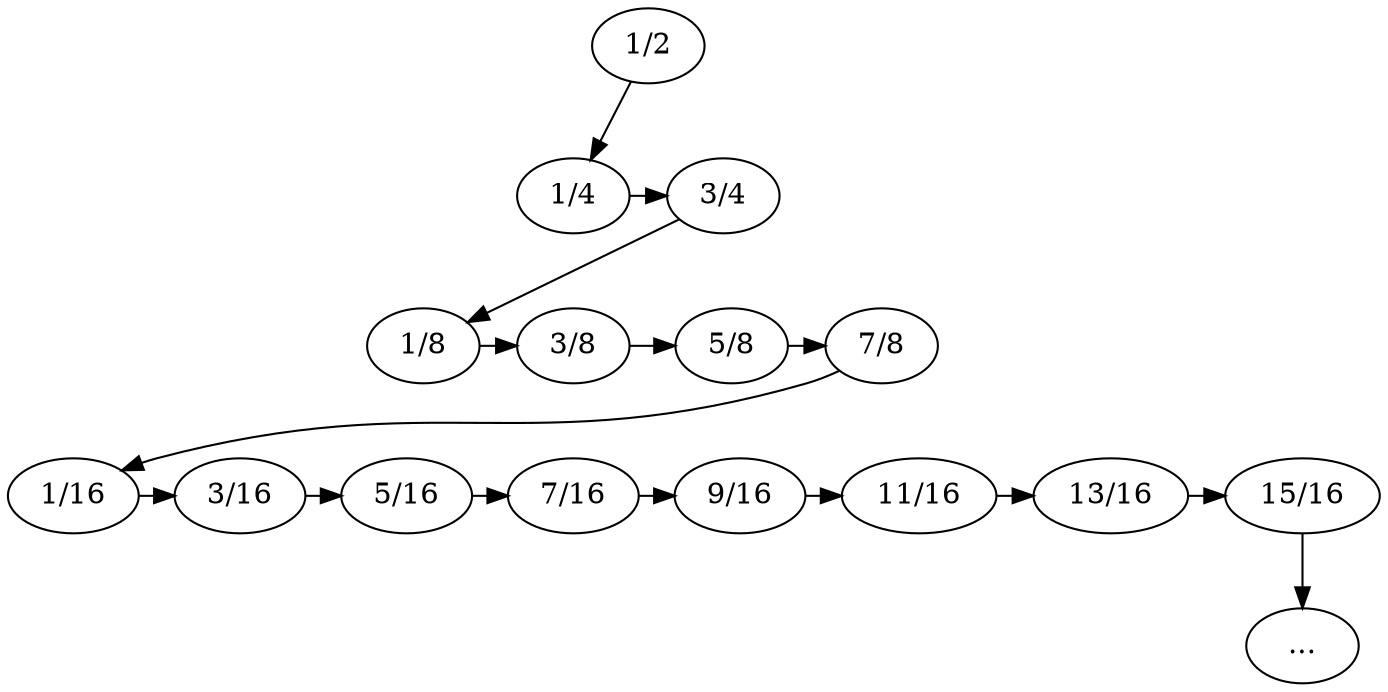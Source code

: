 digraph {
	rankdir = "TB";
	splines=true;
	overlap=false;

	subgraph row_1 {
		rank = "same";
		"1/2";
	}
	subgraph row_2 {
		rank = "same";
		"1/4" -> "3/4";
	}
	subgraph row_3 {
		rank = "same";
		"1/8" -> "3/8" -> "5/8" -> "7/8";
	}
	subgraph row_4 {
		rank = "same";
		"1/16" -> "3/16" -> "5/16" -> "7/16" -> "9/16" -> "11/16" -> "13/16" -> "15/16";
	}
	subgraph row_5 {
		rank = "same";
		"...";
	}

	"1/2" -> "1/4";
	"3/4" -> "1/8";
	"7/8" -> "1/16";
	"15/16" -> "...";

	/* invis edges */ {
		edge [style=invis];

		"1/2" -> "3/4";

		"1/4" -> {"1/8", "3/8"};
		"3/4" -> {"5/8", "7/8"};

		"1/8" -> {"1/16", "3/16"};
		"3/8" -> {"5/16", "7/16"};
		"5/8" -> {"9/16", "11/16"};
		"7/8" -> {"13/16", "15/16"};
	}
}
